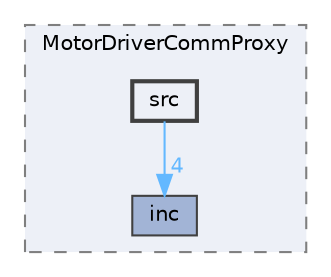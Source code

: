 digraph "EGEMOBİL/EEM_TASK/MotorDriveFeature/MotorDriverCommProxy/src"
{
 // LATEX_PDF_SIZE
  bgcolor="transparent";
  edge [fontname=Helvetica,fontsize=10,labelfontname=Helvetica,labelfontsize=10];
  node [fontname=Helvetica,fontsize=10,shape=box,height=0.2,width=0.4];
  compound=true
  subgraph clusterdir_e6a16a89fd2ed27928d2d7f8f643e223 {
    graph [ bgcolor="#edf0f7", pencolor="grey50", label="MotorDriverCommProxy", fontname=Helvetica,fontsize=10 style="filled,dashed", URL="dir_e6a16a89fd2ed27928d2d7f8f643e223.html",tooltip=""]
  dir_f87b3c290878c84ee603af348e742fd1 [label="inc", fillcolor="#a2b4d6", color="grey25", style="filled", URL="dir_f87b3c290878c84ee603af348e742fd1.html",tooltip=""];
  dir_ef115cfc386c3c1f5d9bac42a4aa1807 [label="src", fillcolor="#edf0f7", color="grey25", style="filled,bold", URL="dir_ef115cfc386c3c1f5d9bac42a4aa1807.html",tooltip=""];
  }
  dir_ef115cfc386c3c1f5d9bac42a4aa1807->dir_f87b3c290878c84ee603af348e742fd1 [headlabel="4", labeldistance=1.5 headhref="dir_000006_000003.html" href="dir_000006_000003.html" color="steelblue1" fontcolor="steelblue1"];
}
